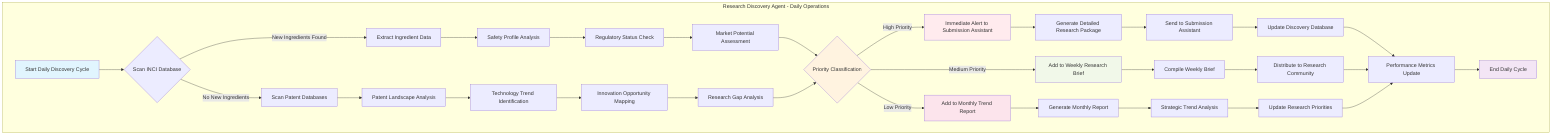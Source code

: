graph TD
    subgraph "Research Discovery Agent - Daily Operations"
        A1[Start Daily Discovery Cycle] --> B1{Scan INCI Database}
        B1 -->|New Ingredients Found| C1[Extract Ingredient Data]
        B1 -->|No New Ingredients| D1[Scan Patent Databases]
        
        C1 --> E1[Safety Profile Analysis]
        E1 --> F1[Regulatory Status Check]
        F1 --> G1[Market Potential Assessment]
        G1 --> H1{Priority Classification}
        
        H1 -->|High Priority| I1[Immediate Alert to Submission Assistant]
        H1 -->|Medium Priority| J1[Add to Weekly Research Brief]
        H1 -->|Low Priority| K1[Add to Monthly Trend Report]
        
        D1 --> L1[Patent Landscape Analysis]
        L1 --> M1[Technology Trend Identification]
        M1 --> N1[Innovation Opportunity Mapping]
        N1 --> O1[Research Gap Analysis]
        O1 --> H1
        
        I1 --> P1[Generate Detailed Research Package]
        P1 --> Q1[Send to Submission Assistant]
        Q1 --> R1[Update Discovery Database]
        
        J1 --> S1[Compile Weekly Brief]
        S1 --> T1[Distribute to Research Community]
        
        K1 --> U1[Generate Monthly Report]
        U1 --> V1[Strategic Trend Analysis]
        V1 --> W1[Update Research Priorities]
        
        R1 --> X1[Performance Metrics Update]
        T1 --> X1
        W1 --> X1
        X1 --> Y1[End Daily Cycle]
    end
    
    style A1 fill:#e1f5fe
    style Y1 fill:#f3e5f5
    style H1 fill:#fff3e0
    style I1 fill:#ffebee
    style J1 fill:#f1f8e9
    style K1 fill:#fce4ec